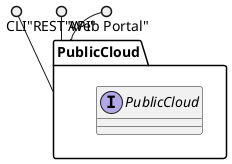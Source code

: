 @startuml

package "PublicCloud" {
  interface "PublicCloud" {
  }
}

CLI ()-- "PublicCloud"
"REST API" ()-- "PublicCloud"
"Web Portal" ()-- "PublicCloud"


@enduml
